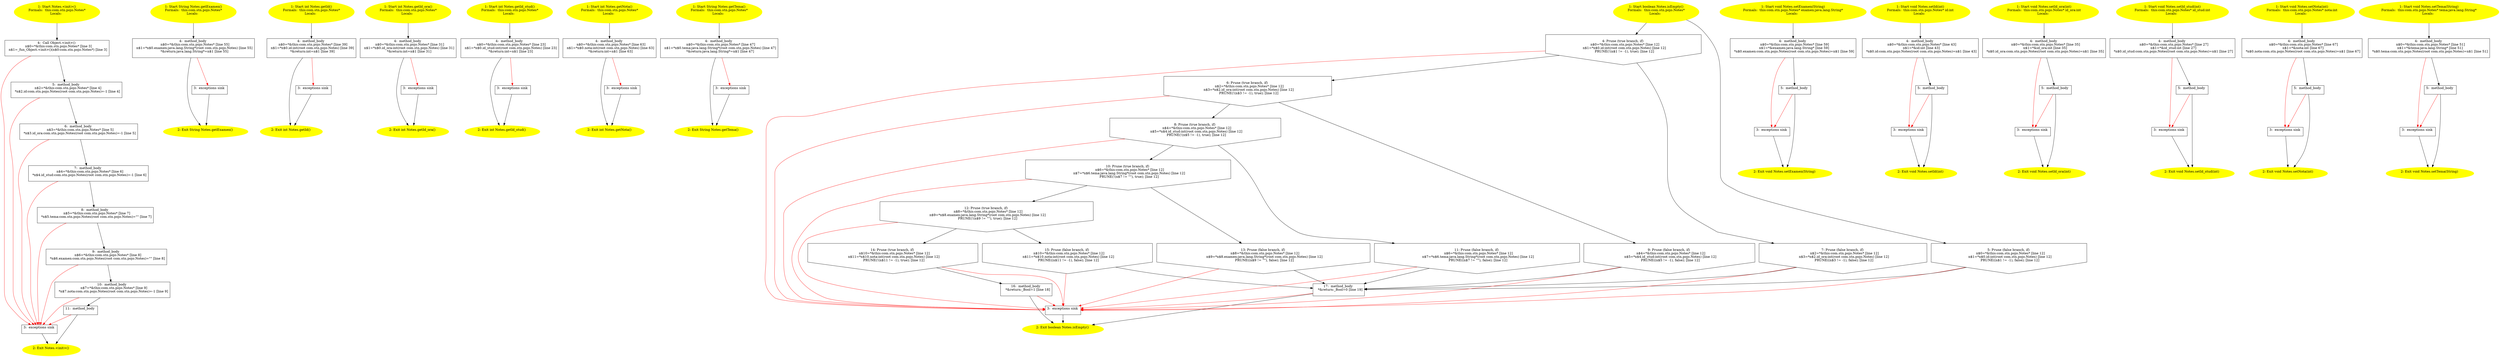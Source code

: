 /* @generated */
digraph cfg {
"com.stn.pojo.Notes.<init>().b675f2680afe6f877fe67259d27ae15a_1" [label="1: Start Notes.<init>()\nFormals:  this:com.stn.pojo.Notes*\nLocals:  \n  " color=yellow style=filled]
	

	 "com.stn.pojo.Notes.<init>().b675f2680afe6f877fe67259d27ae15a_1" -> "com.stn.pojo.Notes.<init>().b675f2680afe6f877fe67259d27ae15a_4" ;
"com.stn.pojo.Notes.<init>().b675f2680afe6f877fe67259d27ae15a_2" [label="2: Exit Notes.<init>() \n  " color=yellow style=filled]
	

"com.stn.pojo.Notes.<init>().b675f2680afe6f877fe67259d27ae15a_3" [label="3:  exceptions sink \n  " shape="box"]
	

	 "com.stn.pojo.Notes.<init>().b675f2680afe6f877fe67259d27ae15a_3" -> "com.stn.pojo.Notes.<init>().b675f2680afe6f877fe67259d27ae15a_2" ;
"com.stn.pojo.Notes.<init>().b675f2680afe6f877fe67259d27ae15a_4" [label="4:  Call Object.<init>() \n   n$0=*&this:com.stn.pojo.Notes* [line 3]\n  n$1=_fun_Object.<init>()(n$0:com.stn.pojo.Notes*) [line 3]\n " shape="box"]
	

	 "com.stn.pojo.Notes.<init>().b675f2680afe6f877fe67259d27ae15a_4" -> "com.stn.pojo.Notes.<init>().b675f2680afe6f877fe67259d27ae15a_5" ;
	 "com.stn.pojo.Notes.<init>().b675f2680afe6f877fe67259d27ae15a_4" -> "com.stn.pojo.Notes.<init>().b675f2680afe6f877fe67259d27ae15a_3" [color="red" ];
"com.stn.pojo.Notes.<init>().b675f2680afe6f877fe67259d27ae15a_5" [label="5:  method_body \n   n$2=*&this:com.stn.pojo.Notes* [line 4]\n  *n$2.id:com.stn.pojo.Notes(root com.stn.pojo.Notes)=-1 [line 4]\n " shape="box"]
	

	 "com.stn.pojo.Notes.<init>().b675f2680afe6f877fe67259d27ae15a_5" -> "com.stn.pojo.Notes.<init>().b675f2680afe6f877fe67259d27ae15a_6" ;
	 "com.stn.pojo.Notes.<init>().b675f2680afe6f877fe67259d27ae15a_5" -> "com.stn.pojo.Notes.<init>().b675f2680afe6f877fe67259d27ae15a_3" [color="red" ];
"com.stn.pojo.Notes.<init>().b675f2680afe6f877fe67259d27ae15a_6" [label="6:  method_body \n   n$3=*&this:com.stn.pojo.Notes* [line 5]\n  *n$3.id_ora:com.stn.pojo.Notes(root com.stn.pojo.Notes)=-1 [line 5]\n " shape="box"]
	

	 "com.stn.pojo.Notes.<init>().b675f2680afe6f877fe67259d27ae15a_6" -> "com.stn.pojo.Notes.<init>().b675f2680afe6f877fe67259d27ae15a_7" ;
	 "com.stn.pojo.Notes.<init>().b675f2680afe6f877fe67259d27ae15a_6" -> "com.stn.pojo.Notes.<init>().b675f2680afe6f877fe67259d27ae15a_3" [color="red" ];
"com.stn.pojo.Notes.<init>().b675f2680afe6f877fe67259d27ae15a_7" [label="7:  method_body \n   n$4=*&this:com.stn.pojo.Notes* [line 6]\n  *n$4.id_stud:com.stn.pojo.Notes(root com.stn.pojo.Notes)=-1 [line 6]\n " shape="box"]
	

	 "com.stn.pojo.Notes.<init>().b675f2680afe6f877fe67259d27ae15a_7" -> "com.stn.pojo.Notes.<init>().b675f2680afe6f877fe67259d27ae15a_8" ;
	 "com.stn.pojo.Notes.<init>().b675f2680afe6f877fe67259d27ae15a_7" -> "com.stn.pojo.Notes.<init>().b675f2680afe6f877fe67259d27ae15a_3" [color="red" ];
"com.stn.pojo.Notes.<init>().b675f2680afe6f877fe67259d27ae15a_8" [label="8:  method_body \n   n$5=*&this:com.stn.pojo.Notes* [line 7]\n  *n$5.tema:com.stn.pojo.Notes(root com.stn.pojo.Notes)=\"\" [line 7]\n " shape="box"]
	

	 "com.stn.pojo.Notes.<init>().b675f2680afe6f877fe67259d27ae15a_8" -> "com.stn.pojo.Notes.<init>().b675f2680afe6f877fe67259d27ae15a_9" ;
	 "com.stn.pojo.Notes.<init>().b675f2680afe6f877fe67259d27ae15a_8" -> "com.stn.pojo.Notes.<init>().b675f2680afe6f877fe67259d27ae15a_3" [color="red" ];
"com.stn.pojo.Notes.<init>().b675f2680afe6f877fe67259d27ae15a_9" [label="9:  method_body \n   n$6=*&this:com.stn.pojo.Notes* [line 8]\n  *n$6.examen:com.stn.pojo.Notes(root com.stn.pojo.Notes)=\"\" [line 8]\n " shape="box"]
	

	 "com.stn.pojo.Notes.<init>().b675f2680afe6f877fe67259d27ae15a_9" -> "com.stn.pojo.Notes.<init>().b675f2680afe6f877fe67259d27ae15a_10" ;
	 "com.stn.pojo.Notes.<init>().b675f2680afe6f877fe67259d27ae15a_9" -> "com.stn.pojo.Notes.<init>().b675f2680afe6f877fe67259d27ae15a_3" [color="red" ];
"com.stn.pojo.Notes.<init>().b675f2680afe6f877fe67259d27ae15a_10" [label="10:  method_body \n   n$7=*&this:com.stn.pojo.Notes* [line 9]\n  *n$7.nota:com.stn.pojo.Notes(root com.stn.pojo.Notes)=-1 [line 9]\n " shape="box"]
	

	 "com.stn.pojo.Notes.<init>().b675f2680afe6f877fe67259d27ae15a_10" -> "com.stn.pojo.Notes.<init>().b675f2680afe6f877fe67259d27ae15a_11" ;
	 "com.stn.pojo.Notes.<init>().b675f2680afe6f877fe67259d27ae15a_10" -> "com.stn.pojo.Notes.<init>().b675f2680afe6f877fe67259d27ae15a_3" [color="red" ];
"com.stn.pojo.Notes.<init>().b675f2680afe6f877fe67259d27ae15a_11" [label="11:  method_body \n  " shape="box"]
	

	 "com.stn.pojo.Notes.<init>().b675f2680afe6f877fe67259d27ae15a_11" -> "com.stn.pojo.Notes.<init>().b675f2680afe6f877fe67259d27ae15a_2" ;
	 "com.stn.pojo.Notes.<init>().b675f2680afe6f877fe67259d27ae15a_11" -> "com.stn.pojo.Notes.<init>().b675f2680afe6f877fe67259d27ae15a_3" [color="red" ];
"com.stn.pojo.Notes.getExamen():java.lang.String.5369ee0fcf4b5bc3f31a595f3deb42b7_1" [label="1: Start String Notes.getExamen()\nFormals:  this:com.stn.pojo.Notes*\nLocals:  \n  " color=yellow style=filled]
	

	 "com.stn.pojo.Notes.getExamen():java.lang.String.5369ee0fcf4b5bc3f31a595f3deb42b7_1" -> "com.stn.pojo.Notes.getExamen():java.lang.String.5369ee0fcf4b5bc3f31a595f3deb42b7_4" ;
"com.stn.pojo.Notes.getExamen():java.lang.String.5369ee0fcf4b5bc3f31a595f3deb42b7_2" [label="2: Exit String Notes.getExamen() \n  " color=yellow style=filled]
	

"com.stn.pojo.Notes.getExamen():java.lang.String.5369ee0fcf4b5bc3f31a595f3deb42b7_3" [label="3:  exceptions sink \n  " shape="box"]
	

	 "com.stn.pojo.Notes.getExamen():java.lang.String.5369ee0fcf4b5bc3f31a595f3deb42b7_3" -> "com.stn.pojo.Notes.getExamen():java.lang.String.5369ee0fcf4b5bc3f31a595f3deb42b7_2" ;
"com.stn.pojo.Notes.getExamen():java.lang.String.5369ee0fcf4b5bc3f31a595f3deb42b7_4" [label="4:  method_body \n   n$0=*&this:com.stn.pojo.Notes* [line 55]\n  n$1=*n$0.examen:java.lang.String*(root com.stn.pojo.Notes) [line 55]\n  *&return:java.lang.String*=n$1 [line 55]\n " shape="box"]
	

	 "com.stn.pojo.Notes.getExamen():java.lang.String.5369ee0fcf4b5bc3f31a595f3deb42b7_4" -> "com.stn.pojo.Notes.getExamen():java.lang.String.5369ee0fcf4b5bc3f31a595f3deb42b7_2" ;
	 "com.stn.pojo.Notes.getExamen():java.lang.String.5369ee0fcf4b5bc3f31a595f3deb42b7_4" -> "com.stn.pojo.Notes.getExamen():java.lang.String.5369ee0fcf4b5bc3f31a595f3deb42b7_3" [color="red" ];
"com.stn.pojo.Notes.getId():int.331fe139c13ffda2972b964c84aaca94_1" [label="1: Start int Notes.getId()\nFormals:  this:com.stn.pojo.Notes*\nLocals:  \n  " color=yellow style=filled]
	

	 "com.stn.pojo.Notes.getId():int.331fe139c13ffda2972b964c84aaca94_1" -> "com.stn.pojo.Notes.getId():int.331fe139c13ffda2972b964c84aaca94_4" ;
"com.stn.pojo.Notes.getId():int.331fe139c13ffda2972b964c84aaca94_2" [label="2: Exit int Notes.getId() \n  " color=yellow style=filled]
	

"com.stn.pojo.Notes.getId():int.331fe139c13ffda2972b964c84aaca94_3" [label="3:  exceptions sink \n  " shape="box"]
	

	 "com.stn.pojo.Notes.getId():int.331fe139c13ffda2972b964c84aaca94_3" -> "com.stn.pojo.Notes.getId():int.331fe139c13ffda2972b964c84aaca94_2" ;
"com.stn.pojo.Notes.getId():int.331fe139c13ffda2972b964c84aaca94_4" [label="4:  method_body \n   n$0=*&this:com.stn.pojo.Notes* [line 39]\n  n$1=*n$0.id:int(root com.stn.pojo.Notes) [line 39]\n  *&return:int=n$1 [line 39]\n " shape="box"]
	

	 "com.stn.pojo.Notes.getId():int.331fe139c13ffda2972b964c84aaca94_4" -> "com.stn.pojo.Notes.getId():int.331fe139c13ffda2972b964c84aaca94_2" ;
	 "com.stn.pojo.Notes.getId():int.331fe139c13ffda2972b964c84aaca94_4" -> "com.stn.pojo.Notes.getId():int.331fe139c13ffda2972b964c84aaca94_3" [color="red" ];
"com.stn.pojo.Notes.getId_ora():int.8cdf576a28391ec3c4354a0001a49529_1" [label="1: Start int Notes.getId_ora()\nFormals:  this:com.stn.pojo.Notes*\nLocals:  \n  " color=yellow style=filled]
	

	 "com.stn.pojo.Notes.getId_ora():int.8cdf576a28391ec3c4354a0001a49529_1" -> "com.stn.pojo.Notes.getId_ora():int.8cdf576a28391ec3c4354a0001a49529_4" ;
"com.stn.pojo.Notes.getId_ora():int.8cdf576a28391ec3c4354a0001a49529_2" [label="2: Exit int Notes.getId_ora() \n  " color=yellow style=filled]
	

"com.stn.pojo.Notes.getId_ora():int.8cdf576a28391ec3c4354a0001a49529_3" [label="3:  exceptions sink \n  " shape="box"]
	

	 "com.stn.pojo.Notes.getId_ora():int.8cdf576a28391ec3c4354a0001a49529_3" -> "com.stn.pojo.Notes.getId_ora():int.8cdf576a28391ec3c4354a0001a49529_2" ;
"com.stn.pojo.Notes.getId_ora():int.8cdf576a28391ec3c4354a0001a49529_4" [label="4:  method_body \n   n$0=*&this:com.stn.pojo.Notes* [line 31]\n  n$1=*n$0.id_ora:int(root com.stn.pojo.Notes) [line 31]\n  *&return:int=n$1 [line 31]\n " shape="box"]
	

	 "com.stn.pojo.Notes.getId_ora():int.8cdf576a28391ec3c4354a0001a49529_4" -> "com.stn.pojo.Notes.getId_ora():int.8cdf576a28391ec3c4354a0001a49529_2" ;
	 "com.stn.pojo.Notes.getId_ora():int.8cdf576a28391ec3c4354a0001a49529_4" -> "com.stn.pojo.Notes.getId_ora():int.8cdf576a28391ec3c4354a0001a49529_3" [color="red" ];
"com.stn.pojo.Notes.getId_stud():int.8a3f7ba928875f2e36d084c045d8a500_1" [label="1: Start int Notes.getId_stud()\nFormals:  this:com.stn.pojo.Notes*\nLocals:  \n  " color=yellow style=filled]
	

	 "com.stn.pojo.Notes.getId_stud():int.8a3f7ba928875f2e36d084c045d8a500_1" -> "com.stn.pojo.Notes.getId_stud():int.8a3f7ba928875f2e36d084c045d8a500_4" ;
"com.stn.pojo.Notes.getId_stud():int.8a3f7ba928875f2e36d084c045d8a500_2" [label="2: Exit int Notes.getId_stud() \n  " color=yellow style=filled]
	

"com.stn.pojo.Notes.getId_stud():int.8a3f7ba928875f2e36d084c045d8a500_3" [label="3:  exceptions sink \n  " shape="box"]
	

	 "com.stn.pojo.Notes.getId_stud():int.8a3f7ba928875f2e36d084c045d8a500_3" -> "com.stn.pojo.Notes.getId_stud():int.8a3f7ba928875f2e36d084c045d8a500_2" ;
"com.stn.pojo.Notes.getId_stud():int.8a3f7ba928875f2e36d084c045d8a500_4" [label="4:  method_body \n   n$0=*&this:com.stn.pojo.Notes* [line 23]\n  n$1=*n$0.id_stud:int(root com.stn.pojo.Notes) [line 23]\n  *&return:int=n$1 [line 23]\n " shape="box"]
	

	 "com.stn.pojo.Notes.getId_stud():int.8a3f7ba928875f2e36d084c045d8a500_4" -> "com.stn.pojo.Notes.getId_stud():int.8a3f7ba928875f2e36d084c045d8a500_2" ;
	 "com.stn.pojo.Notes.getId_stud():int.8a3f7ba928875f2e36d084c045d8a500_4" -> "com.stn.pojo.Notes.getId_stud():int.8a3f7ba928875f2e36d084c045d8a500_3" [color="red" ];
"com.stn.pojo.Notes.getNota():int.648812ffa74befaa430a004b69b8ab50_1" [label="1: Start int Notes.getNota()\nFormals:  this:com.stn.pojo.Notes*\nLocals:  \n  " color=yellow style=filled]
	

	 "com.stn.pojo.Notes.getNota():int.648812ffa74befaa430a004b69b8ab50_1" -> "com.stn.pojo.Notes.getNota():int.648812ffa74befaa430a004b69b8ab50_4" ;
"com.stn.pojo.Notes.getNota():int.648812ffa74befaa430a004b69b8ab50_2" [label="2: Exit int Notes.getNota() \n  " color=yellow style=filled]
	

"com.stn.pojo.Notes.getNota():int.648812ffa74befaa430a004b69b8ab50_3" [label="3:  exceptions sink \n  " shape="box"]
	

	 "com.stn.pojo.Notes.getNota():int.648812ffa74befaa430a004b69b8ab50_3" -> "com.stn.pojo.Notes.getNota():int.648812ffa74befaa430a004b69b8ab50_2" ;
"com.stn.pojo.Notes.getNota():int.648812ffa74befaa430a004b69b8ab50_4" [label="4:  method_body \n   n$0=*&this:com.stn.pojo.Notes* [line 63]\n  n$1=*n$0.nota:int(root com.stn.pojo.Notes) [line 63]\n  *&return:int=n$1 [line 63]\n " shape="box"]
	

	 "com.stn.pojo.Notes.getNota():int.648812ffa74befaa430a004b69b8ab50_4" -> "com.stn.pojo.Notes.getNota():int.648812ffa74befaa430a004b69b8ab50_2" ;
	 "com.stn.pojo.Notes.getNota():int.648812ffa74befaa430a004b69b8ab50_4" -> "com.stn.pojo.Notes.getNota():int.648812ffa74befaa430a004b69b8ab50_3" [color="red" ];
"com.stn.pojo.Notes.getTema():java.lang.String.3647a30f67bf4eb4c51fe7761b84f1f6_1" [label="1: Start String Notes.getTema()\nFormals:  this:com.stn.pojo.Notes*\nLocals:  \n  " color=yellow style=filled]
	

	 "com.stn.pojo.Notes.getTema():java.lang.String.3647a30f67bf4eb4c51fe7761b84f1f6_1" -> "com.stn.pojo.Notes.getTema():java.lang.String.3647a30f67bf4eb4c51fe7761b84f1f6_4" ;
"com.stn.pojo.Notes.getTema():java.lang.String.3647a30f67bf4eb4c51fe7761b84f1f6_2" [label="2: Exit String Notes.getTema() \n  " color=yellow style=filled]
	

"com.stn.pojo.Notes.getTema():java.lang.String.3647a30f67bf4eb4c51fe7761b84f1f6_3" [label="3:  exceptions sink \n  " shape="box"]
	

	 "com.stn.pojo.Notes.getTema():java.lang.String.3647a30f67bf4eb4c51fe7761b84f1f6_3" -> "com.stn.pojo.Notes.getTema():java.lang.String.3647a30f67bf4eb4c51fe7761b84f1f6_2" ;
"com.stn.pojo.Notes.getTema():java.lang.String.3647a30f67bf4eb4c51fe7761b84f1f6_4" [label="4:  method_body \n   n$0=*&this:com.stn.pojo.Notes* [line 47]\n  n$1=*n$0.tema:java.lang.String*(root com.stn.pojo.Notes) [line 47]\n  *&return:java.lang.String*=n$1 [line 47]\n " shape="box"]
	

	 "com.stn.pojo.Notes.getTema():java.lang.String.3647a30f67bf4eb4c51fe7761b84f1f6_4" -> "com.stn.pojo.Notes.getTema():java.lang.String.3647a30f67bf4eb4c51fe7761b84f1f6_2" ;
	 "com.stn.pojo.Notes.getTema():java.lang.String.3647a30f67bf4eb4c51fe7761b84f1f6_4" -> "com.stn.pojo.Notes.getTema():java.lang.String.3647a30f67bf4eb4c51fe7761b84f1f6_3" [color="red" ];
"com.stn.pojo.Notes.isEmpty():boolean.b90e4dd3dfbd2305a021b60c252a4b82_1" [label="1: Start boolean Notes.isEmpty()\nFormals:  this:com.stn.pojo.Notes*\nLocals:  \n  " color=yellow style=filled]
	

	 "com.stn.pojo.Notes.isEmpty():boolean.b90e4dd3dfbd2305a021b60c252a4b82_1" -> "com.stn.pojo.Notes.isEmpty():boolean.b90e4dd3dfbd2305a021b60c252a4b82_4" ;
	 "com.stn.pojo.Notes.isEmpty():boolean.b90e4dd3dfbd2305a021b60c252a4b82_1" -> "com.stn.pojo.Notes.isEmpty():boolean.b90e4dd3dfbd2305a021b60c252a4b82_5" ;
"com.stn.pojo.Notes.isEmpty():boolean.b90e4dd3dfbd2305a021b60c252a4b82_2" [label="2: Exit boolean Notes.isEmpty() \n  " color=yellow style=filled]
	

"com.stn.pojo.Notes.isEmpty():boolean.b90e4dd3dfbd2305a021b60c252a4b82_3" [label="3:  exceptions sink \n  " shape="box"]
	

	 "com.stn.pojo.Notes.isEmpty():boolean.b90e4dd3dfbd2305a021b60c252a4b82_3" -> "com.stn.pojo.Notes.isEmpty():boolean.b90e4dd3dfbd2305a021b60c252a4b82_2" ;
"com.stn.pojo.Notes.isEmpty():boolean.b90e4dd3dfbd2305a021b60c252a4b82_4" [label="4: Prune (true branch, if) \n   n$0=*&this:com.stn.pojo.Notes* [line 12]\n  n$1=*n$0.id:int(root com.stn.pojo.Notes) [line 12]\n  PRUNE(!(n$1 != -1), true); [line 12]\n " shape="invhouse"]
	

	 "com.stn.pojo.Notes.isEmpty():boolean.b90e4dd3dfbd2305a021b60c252a4b82_4" -> "com.stn.pojo.Notes.isEmpty():boolean.b90e4dd3dfbd2305a021b60c252a4b82_6" ;
	 "com.stn.pojo.Notes.isEmpty():boolean.b90e4dd3dfbd2305a021b60c252a4b82_4" -> "com.stn.pojo.Notes.isEmpty():boolean.b90e4dd3dfbd2305a021b60c252a4b82_7" ;
	 "com.stn.pojo.Notes.isEmpty():boolean.b90e4dd3dfbd2305a021b60c252a4b82_4" -> "com.stn.pojo.Notes.isEmpty():boolean.b90e4dd3dfbd2305a021b60c252a4b82_3" [color="red" ];
"com.stn.pojo.Notes.isEmpty():boolean.b90e4dd3dfbd2305a021b60c252a4b82_5" [label="5: Prune (false branch, if) \n   n$0=*&this:com.stn.pojo.Notes* [line 12]\n  n$1=*n$0.id:int(root com.stn.pojo.Notes) [line 12]\n  PRUNE((n$1 != -1), false); [line 12]\n " shape="invhouse"]
	

	 "com.stn.pojo.Notes.isEmpty():boolean.b90e4dd3dfbd2305a021b60c252a4b82_5" -> "com.stn.pojo.Notes.isEmpty():boolean.b90e4dd3dfbd2305a021b60c252a4b82_17" ;
	 "com.stn.pojo.Notes.isEmpty():boolean.b90e4dd3dfbd2305a021b60c252a4b82_5" -> "com.stn.pojo.Notes.isEmpty():boolean.b90e4dd3dfbd2305a021b60c252a4b82_3" [color="red" ];
"com.stn.pojo.Notes.isEmpty():boolean.b90e4dd3dfbd2305a021b60c252a4b82_6" [label="6: Prune (true branch, if) \n   n$2=*&this:com.stn.pojo.Notes* [line 12]\n  n$3=*n$2.id_ora:int(root com.stn.pojo.Notes) [line 12]\n  PRUNE(!(n$3 != -1), true); [line 12]\n " shape="invhouse"]
	

	 "com.stn.pojo.Notes.isEmpty():boolean.b90e4dd3dfbd2305a021b60c252a4b82_6" -> "com.stn.pojo.Notes.isEmpty():boolean.b90e4dd3dfbd2305a021b60c252a4b82_8" ;
	 "com.stn.pojo.Notes.isEmpty():boolean.b90e4dd3dfbd2305a021b60c252a4b82_6" -> "com.stn.pojo.Notes.isEmpty():boolean.b90e4dd3dfbd2305a021b60c252a4b82_9" ;
	 "com.stn.pojo.Notes.isEmpty():boolean.b90e4dd3dfbd2305a021b60c252a4b82_6" -> "com.stn.pojo.Notes.isEmpty():boolean.b90e4dd3dfbd2305a021b60c252a4b82_3" [color="red" ];
"com.stn.pojo.Notes.isEmpty():boolean.b90e4dd3dfbd2305a021b60c252a4b82_7" [label="7: Prune (false branch, if) \n   n$2=*&this:com.stn.pojo.Notes* [line 12]\n  n$3=*n$2.id_ora:int(root com.stn.pojo.Notes) [line 12]\n  PRUNE((n$3 != -1), false); [line 12]\n " shape="invhouse"]
	

	 "com.stn.pojo.Notes.isEmpty():boolean.b90e4dd3dfbd2305a021b60c252a4b82_7" -> "com.stn.pojo.Notes.isEmpty():boolean.b90e4dd3dfbd2305a021b60c252a4b82_17" ;
	 "com.stn.pojo.Notes.isEmpty():boolean.b90e4dd3dfbd2305a021b60c252a4b82_7" -> "com.stn.pojo.Notes.isEmpty():boolean.b90e4dd3dfbd2305a021b60c252a4b82_3" [color="red" ];
"com.stn.pojo.Notes.isEmpty():boolean.b90e4dd3dfbd2305a021b60c252a4b82_8" [label="8: Prune (true branch, if) \n   n$4=*&this:com.stn.pojo.Notes* [line 12]\n  n$5=*n$4.id_stud:int(root com.stn.pojo.Notes) [line 12]\n  PRUNE(!(n$5 != -1), true); [line 12]\n " shape="invhouse"]
	

	 "com.stn.pojo.Notes.isEmpty():boolean.b90e4dd3dfbd2305a021b60c252a4b82_8" -> "com.stn.pojo.Notes.isEmpty():boolean.b90e4dd3dfbd2305a021b60c252a4b82_10" ;
	 "com.stn.pojo.Notes.isEmpty():boolean.b90e4dd3dfbd2305a021b60c252a4b82_8" -> "com.stn.pojo.Notes.isEmpty():boolean.b90e4dd3dfbd2305a021b60c252a4b82_11" ;
	 "com.stn.pojo.Notes.isEmpty():boolean.b90e4dd3dfbd2305a021b60c252a4b82_8" -> "com.stn.pojo.Notes.isEmpty():boolean.b90e4dd3dfbd2305a021b60c252a4b82_3" [color="red" ];
"com.stn.pojo.Notes.isEmpty():boolean.b90e4dd3dfbd2305a021b60c252a4b82_9" [label="9: Prune (false branch, if) \n   n$4=*&this:com.stn.pojo.Notes* [line 12]\n  n$5=*n$4.id_stud:int(root com.stn.pojo.Notes) [line 12]\n  PRUNE((n$5 != -1), false); [line 12]\n " shape="invhouse"]
	

	 "com.stn.pojo.Notes.isEmpty():boolean.b90e4dd3dfbd2305a021b60c252a4b82_9" -> "com.stn.pojo.Notes.isEmpty():boolean.b90e4dd3dfbd2305a021b60c252a4b82_17" ;
	 "com.stn.pojo.Notes.isEmpty():boolean.b90e4dd3dfbd2305a021b60c252a4b82_9" -> "com.stn.pojo.Notes.isEmpty():boolean.b90e4dd3dfbd2305a021b60c252a4b82_3" [color="red" ];
"com.stn.pojo.Notes.isEmpty():boolean.b90e4dd3dfbd2305a021b60c252a4b82_10" [label="10: Prune (true branch, if) \n   n$6=*&this:com.stn.pojo.Notes* [line 12]\n  n$7=*n$6.tema:java.lang.String*(root com.stn.pojo.Notes) [line 12]\n  PRUNE(!(n$7 != \"\"), true); [line 12]\n " shape="invhouse"]
	

	 "com.stn.pojo.Notes.isEmpty():boolean.b90e4dd3dfbd2305a021b60c252a4b82_10" -> "com.stn.pojo.Notes.isEmpty():boolean.b90e4dd3dfbd2305a021b60c252a4b82_12" ;
	 "com.stn.pojo.Notes.isEmpty():boolean.b90e4dd3dfbd2305a021b60c252a4b82_10" -> "com.stn.pojo.Notes.isEmpty():boolean.b90e4dd3dfbd2305a021b60c252a4b82_13" ;
	 "com.stn.pojo.Notes.isEmpty():boolean.b90e4dd3dfbd2305a021b60c252a4b82_10" -> "com.stn.pojo.Notes.isEmpty():boolean.b90e4dd3dfbd2305a021b60c252a4b82_3" [color="red" ];
"com.stn.pojo.Notes.isEmpty():boolean.b90e4dd3dfbd2305a021b60c252a4b82_11" [label="11: Prune (false branch, if) \n   n$6=*&this:com.stn.pojo.Notes* [line 12]\n  n$7=*n$6.tema:java.lang.String*(root com.stn.pojo.Notes) [line 12]\n  PRUNE((n$7 != \"\"), false); [line 12]\n " shape="invhouse"]
	

	 "com.stn.pojo.Notes.isEmpty():boolean.b90e4dd3dfbd2305a021b60c252a4b82_11" -> "com.stn.pojo.Notes.isEmpty():boolean.b90e4dd3dfbd2305a021b60c252a4b82_17" ;
	 "com.stn.pojo.Notes.isEmpty():boolean.b90e4dd3dfbd2305a021b60c252a4b82_11" -> "com.stn.pojo.Notes.isEmpty():boolean.b90e4dd3dfbd2305a021b60c252a4b82_3" [color="red" ];
"com.stn.pojo.Notes.isEmpty():boolean.b90e4dd3dfbd2305a021b60c252a4b82_12" [label="12: Prune (true branch, if) \n   n$8=*&this:com.stn.pojo.Notes* [line 12]\n  n$9=*n$8.examen:java.lang.String*(root com.stn.pojo.Notes) [line 12]\n  PRUNE(!(n$9 != \"\"), true); [line 12]\n " shape="invhouse"]
	

	 "com.stn.pojo.Notes.isEmpty():boolean.b90e4dd3dfbd2305a021b60c252a4b82_12" -> "com.stn.pojo.Notes.isEmpty():boolean.b90e4dd3dfbd2305a021b60c252a4b82_14" ;
	 "com.stn.pojo.Notes.isEmpty():boolean.b90e4dd3dfbd2305a021b60c252a4b82_12" -> "com.stn.pojo.Notes.isEmpty():boolean.b90e4dd3dfbd2305a021b60c252a4b82_15" ;
	 "com.stn.pojo.Notes.isEmpty():boolean.b90e4dd3dfbd2305a021b60c252a4b82_12" -> "com.stn.pojo.Notes.isEmpty():boolean.b90e4dd3dfbd2305a021b60c252a4b82_3" [color="red" ];
"com.stn.pojo.Notes.isEmpty():boolean.b90e4dd3dfbd2305a021b60c252a4b82_13" [label="13: Prune (false branch, if) \n   n$8=*&this:com.stn.pojo.Notes* [line 12]\n  n$9=*n$8.examen:java.lang.String*(root com.stn.pojo.Notes) [line 12]\n  PRUNE((n$9 != \"\"), false); [line 12]\n " shape="invhouse"]
	

	 "com.stn.pojo.Notes.isEmpty():boolean.b90e4dd3dfbd2305a021b60c252a4b82_13" -> "com.stn.pojo.Notes.isEmpty():boolean.b90e4dd3dfbd2305a021b60c252a4b82_17" ;
	 "com.stn.pojo.Notes.isEmpty():boolean.b90e4dd3dfbd2305a021b60c252a4b82_13" -> "com.stn.pojo.Notes.isEmpty():boolean.b90e4dd3dfbd2305a021b60c252a4b82_3" [color="red" ];
"com.stn.pojo.Notes.isEmpty():boolean.b90e4dd3dfbd2305a021b60c252a4b82_14" [label="14: Prune (true branch, if) \n   n$10=*&this:com.stn.pojo.Notes* [line 12]\n  n$11=*n$10.nota:int(root com.stn.pojo.Notes) [line 12]\n  PRUNE(!(n$11 != -1), true); [line 12]\n " shape="invhouse"]
	

	 "com.stn.pojo.Notes.isEmpty():boolean.b90e4dd3dfbd2305a021b60c252a4b82_14" -> "com.stn.pojo.Notes.isEmpty():boolean.b90e4dd3dfbd2305a021b60c252a4b82_16" ;
	 "com.stn.pojo.Notes.isEmpty():boolean.b90e4dd3dfbd2305a021b60c252a4b82_14" -> "com.stn.pojo.Notes.isEmpty():boolean.b90e4dd3dfbd2305a021b60c252a4b82_3" [color="red" ];
"com.stn.pojo.Notes.isEmpty():boolean.b90e4dd3dfbd2305a021b60c252a4b82_15" [label="15: Prune (false branch, if) \n   n$10=*&this:com.stn.pojo.Notes* [line 12]\n  n$11=*n$10.nota:int(root com.stn.pojo.Notes) [line 12]\n  PRUNE((n$11 != -1), false); [line 12]\n " shape="invhouse"]
	

	 "com.stn.pojo.Notes.isEmpty():boolean.b90e4dd3dfbd2305a021b60c252a4b82_15" -> "com.stn.pojo.Notes.isEmpty():boolean.b90e4dd3dfbd2305a021b60c252a4b82_17" ;
	 "com.stn.pojo.Notes.isEmpty():boolean.b90e4dd3dfbd2305a021b60c252a4b82_15" -> "com.stn.pojo.Notes.isEmpty():boolean.b90e4dd3dfbd2305a021b60c252a4b82_3" [color="red" ];
"com.stn.pojo.Notes.isEmpty():boolean.b90e4dd3dfbd2305a021b60c252a4b82_16" [label="16:  method_body \n   *&return:_Bool=1 [line 18]\n " shape="box"]
	

	 "com.stn.pojo.Notes.isEmpty():boolean.b90e4dd3dfbd2305a021b60c252a4b82_16" -> "com.stn.pojo.Notes.isEmpty():boolean.b90e4dd3dfbd2305a021b60c252a4b82_2" ;
	 "com.stn.pojo.Notes.isEmpty():boolean.b90e4dd3dfbd2305a021b60c252a4b82_16" -> "com.stn.pojo.Notes.isEmpty():boolean.b90e4dd3dfbd2305a021b60c252a4b82_3" [color="red" ];
"com.stn.pojo.Notes.isEmpty():boolean.b90e4dd3dfbd2305a021b60c252a4b82_17" [label="17:  method_body \n   *&return:_Bool=0 [line 19]\n " shape="box"]
	

	 "com.stn.pojo.Notes.isEmpty():boolean.b90e4dd3dfbd2305a021b60c252a4b82_17" -> "com.stn.pojo.Notes.isEmpty():boolean.b90e4dd3dfbd2305a021b60c252a4b82_2" ;
	 "com.stn.pojo.Notes.isEmpty():boolean.b90e4dd3dfbd2305a021b60c252a4b82_17" -> "com.stn.pojo.Notes.isEmpty():boolean.b90e4dd3dfbd2305a021b60c252a4b82_3" [color="red" ];
"com.stn.pojo.Notes.setExamen(java.lang.String):void.ce6b748543ba6d4a9f408916925c797d_1" [label="1: Start void Notes.setExamen(String)\nFormals:  this:com.stn.pojo.Notes* examen:java.lang.String*\nLocals:  \n  " color=yellow style=filled]
	

	 "com.stn.pojo.Notes.setExamen(java.lang.String):void.ce6b748543ba6d4a9f408916925c797d_1" -> "com.stn.pojo.Notes.setExamen(java.lang.String):void.ce6b748543ba6d4a9f408916925c797d_4" ;
"com.stn.pojo.Notes.setExamen(java.lang.String):void.ce6b748543ba6d4a9f408916925c797d_2" [label="2: Exit void Notes.setExamen(String) \n  " color=yellow style=filled]
	

"com.stn.pojo.Notes.setExamen(java.lang.String):void.ce6b748543ba6d4a9f408916925c797d_3" [label="3:  exceptions sink \n  " shape="box"]
	

	 "com.stn.pojo.Notes.setExamen(java.lang.String):void.ce6b748543ba6d4a9f408916925c797d_3" -> "com.stn.pojo.Notes.setExamen(java.lang.String):void.ce6b748543ba6d4a9f408916925c797d_2" ;
"com.stn.pojo.Notes.setExamen(java.lang.String):void.ce6b748543ba6d4a9f408916925c797d_4" [label="4:  method_body \n   n$0=*&this:com.stn.pojo.Notes* [line 59]\n  n$1=*&examen:java.lang.String* [line 59]\n  *n$0.examen:com.stn.pojo.Notes(root com.stn.pojo.Notes)=n$1 [line 59]\n " shape="box"]
	

	 "com.stn.pojo.Notes.setExamen(java.lang.String):void.ce6b748543ba6d4a9f408916925c797d_4" -> "com.stn.pojo.Notes.setExamen(java.lang.String):void.ce6b748543ba6d4a9f408916925c797d_5" ;
	 "com.stn.pojo.Notes.setExamen(java.lang.String):void.ce6b748543ba6d4a9f408916925c797d_4" -> "com.stn.pojo.Notes.setExamen(java.lang.String):void.ce6b748543ba6d4a9f408916925c797d_3" [color="red" ];
"com.stn.pojo.Notes.setExamen(java.lang.String):void.ce6b748543ba6d4a9f408916925c797d_5" [label="5:  method_body \n  " shape="box"]
	

	 "com.stn.pojo.Notes.setExamen(java.lang.String):void.ce6b748543ba6d4a9f408916925c797d_5" -> "com.stn.pojo.Notes.setExamen(java.lang.String):void.ce6b748543ba6d4a9f408916925c797d_2" ;
	 "com.stn.pojo.Notes.setExamen(java.lang.String):void.ce6b748543ba6d4a9f408916925c797d_5" -> "com.stn.pojo.Notes.setExamen(java.lang.String):void.ce6b748543ba6d4a9f408916925c797d_3" [color="red" ];
"com.stn.pojo.Notes.setId(int):void.2caa02648b30672d4ee0fab043a064c4_1" [label="1: Start void Notes.setId(int)\nFormals:  this:com.stn.pojo.Notes* id:int\nLocals:  \n  " color=yellow style=filled]
	

	 "com.stn.pojo.Notes.setId(int):void.2caa02648b30672d4ee0fab043a064c4_1" -> "com.stn.pojo.Notes.setId(int):void.2caa02648b30672d4ee0fab043a064c4_4" ;
"com.stn.pojo.Notes.setId(int):void.2caa02648b30672d4ee0fab043a064c4_2" [label="2: Exit void Notes.setId(int) \n  " color=yellow style=filled]
	

"com.stn.pojo.Notes.setId(int):void.2caa02648b30672d4ee0fab043a064c4_3" [label="3:  exceptions sink \n  " shape="box"]
	

	 "com.stn.pojo.Notes.setId(int):void.2caa02648b30672d4ee0fab043a064c4_3" -> "com.stn.pojo.Notes.setId(int):void.2caa02648b30672d4ee0fab043a064c4_2" ;
"com.stn.pojo.Notes.setId(int):void.2caa02648b30672d4ee0fab043a064c4_4" [label="4:  method_body \n   n$0=*&this:com.stn.pojo.Notes* [line 43]\n  n$1=*&id:int [line 43]\n  *n$0.id:com.stn.pojo.Notes(root com.stn.pojo.Notes)=n$1 [line 43]\n " shape="box"]
	

	 "com.stn.pojo.Notes.setId(int):void.2caa02648b30672d4ee0fab043a064c4_4" -> "com.stn.pojo.Notes.setId(int):void.2caa02648b30672d4ee0fab043a064c4_5" ;
	 "com.stn.pojo.Notes.setId(int):void.2caa02648b30672d4ee0fab043a064c4_4" -> "com.stn.pojo.Notes.setId(int):void.2caa02648b30672d4ee0fab043a064c4_3" [color="red" ];
"com.stn.pojo.Notes.setId(int):void.2caa02648b30672d4ee0fab043a064c4_5" [label="5:  method_body \n  " shape="box"]
	

	 "com.stn.pojo.Notes.setId(int):void.2caa02648b30672d4ee0fab043a064c4_5" -> "com.stn.pojo.Notes.setId(int):void.2caa02648b30672d4ee0fab043a064c4_2" ;
	 "com.stn.pojo.Notes.setId(int):void.2caa02648b30672d4ee0fab043a064c4_5" -> "com.stn.pojo.Notes.setId(int):void.2caa02648b30672d4ee0fab043a064c4_3" [color="red" ];
"com.stn.pojo.Notes.setId_ora(int):void.e4ae7e6380d36faeff7a6ae0ed3b366d_1" [label="1: Start void Notes.setId_ora(int)\nFormals:  this:com.stn.pojo.Notes* id_ora:int\nLocals:  \n  " color=yellow style=filled]
	

	 "com.stn.pojo.Notes.setId_ora(int):void.e4ae7e6380d36faeff7a6ae0ed3b366d_1" -> "com.stn.pojo.Notes.setId_ora(int):void.e4ae7e6380d36faeff7a6ae0ed3b366d_4" ;
"com.stn.pojo.Notes.setId_ora(int):void.e4ae7e6380d36faeff7a6ae0ed3b366d_2" [label="2: Exit void Notes.setId_ora(int) \n  " color=yellow style=filled]
	

"com.stn.pojo.Notes.setId_ora(int):void.e4ae7e6380d36faeff7a6ae0ed3b366d_3" [label="3:  exceptions sink \n  " shape="box"]
	

	 "com.stn.pojo.Notes.setId_ora(int):void.e4ae7e6380d36faeff7a6ae0ed3b366d_3" -> "com.stn.pojo.Notes.setId_ora(int):void.e4ae7e6380d36faeff7a6ae0ed3b366d_2" ;
"com.stn.pojo.Notes.setId_ora(int):void.e4ae7e6380d36faeff7a6ae0ed3b366d_4" [label="4:  method_body \n   n$0=*&this:com.stn.pojo.Notes* [line 35]\n  n$1=*&id_ora:int [line 35]\n  *n$0.id_ora:com.stn.pojo.Notes(root com.stn.pojo.Notes)=n$1 [line 35]\n " shape="box"]
	

	 "com.stn.pojo.Notes.setId_ora(int):void.e4ae7e6380d36faeff7a6ae0ed3b366d_4" -> "com.stn.pojo.Notes.setId_ora(int):void.e4ae7e6380d36faeff7a6ae0ed3b366d_5" ;
	 "com.stn.pojo.Notes.setId_ora(int):void.e4ae7e6380d36faeff7a6ae0ed3b366d_4" -> "com.stn.pojo.Notes.setId_ora(int):void.e4ae7e6380d36faeff7a6ae0ed3b366d_3" [color="red" ];
"com.stn.pojo.Notes.setId_ora(int):void.e4ae7e6380d36faeff7a6ae0ed3b366d_5" [label="5:  method_body \n  " shape="box"]
	

	 "com.stn.pojo.Notes.setId_ora(int):void.e4ae7e6380d36faeff7a6ae0ed3b366d_5" -> "com.stn.pojo.Notes.setId_ora(int):void.e4ae7e6380d36faeff7a6ae0ed3b366d_2" ;
	 "com.stn.pojo.Notes.setId_ora(int):void.e4ae7e6380d36faeff7a6ae0ed3b366d_5" -> "com.stn.pojo.Notes.setId_ora(int):void.e4ae7e6380d36faeff7a6ae0ed3b366d_3" [color="red" ];
"com.stn.pojo.Notes.setId_stud(int):void.1b1020e1e8ed7c8fefea68704f490063_1" [label="1: Start void Notes.setId_stud(int)\nFormals:  this:com.stn.pojo.Notes* id_stud:int\nLocals:  \n  " color=yellow style=filled]
	

	 "com.stn.pojo.Notes.setId_stud(int):void.1b1020e1e8ed7c8fefea68704f490063_1" -> "com.stn.pojo.Notes.setId_stud(int):void.1b1020e1e8ed7c8fefea68704f490063_4" ;
"com.stn.pojo.Notes.setId_stud(int):void.1b1020e1e8ed7c8fefea68704f490063_2" [label="2: Exit void Notes.setId_stud(int) \n  " color=yellow style=filled]
	

"com.stn.pojo.Notes.setId_stud(int):void.1b1020e1e8ed7c8fefea68704f490063_3" [label="3:  exceptions sink \n  " shape="box"]
	

	 "com.stn.pojo.Notes.setId_stud(int):void.1b1020e1e8ed7c8fefea68704f490063_3" -> "com.stn.pojo.Notes.setId_stud(int):void.1b1020e1e8ed7c8fefea68704f490063_2" ;
"com.stn.pojo.Notes.setId_stud(int):void.1b1020e1e8ed7c8fefea68704f490063_4" [label="4:  method_body \n   n$0=*&this:com.stn.pojo.Notes* [line 27]\n  n$1=*&id_stud:int [line 27]\n  *n$0.id_stud:com.stn.pojo.Notes(root com.stn.pojo.Notes)=n$1 [line 27]\n " shape="box"]
	

	 "com.stn.pojo.Notes.setId_stud(int):void.1b1020e1e8ed7c8fefea68704f490063_4" -> "com.stn.pojo.Notes.setId_stud(int):void.1b1020e1e8ed7c8fefea68704f490063_5" ;
	 "com.stn.pojo.Notes.setId_stud(int):void.1b1020e1e8ed7c8fefea68704f490063_4" -> "com.stn.pojo.Notes.setId_stud(int):void.1b1020e1e8ed7c8fefea68704f490063_3" [color="red" ];
"com.stn.pojo.Notes.setId_stud(int):void.1b1020e1e8ed7c8fefea68704f490063_5" [label="5:  method_body \n  " shape="box"]
	

	 "com.stn.pojo.Notes.setId_stud(int):void.1b1020e1e8ed7c8fefea68704f490063_5" -> "com.stn.pojo.Notes.setId_stud(int):void.1b1020e1e8ed7c8fefea68704f490063_2" ;
	 "com.stn.pojo.Notes.setId_stud(int):void.1b1020e1e8ed7c8fefea68704f490063_5" -> "com.stn.pojo.Notes.setId_stud(int):void.1b1020e1e8ed7c8fefea68704f490063_3" [color="red" ];
"com.stn.pojo.Notes.setNota(int):void.8d56f3efc3aa15ad66e1bcc2db3e4553_1" [label="1: Start void Notes.setNota(int)\nFormals:  this:com.stn.pojo.Notes* nota:int\nLocals:  \n  " color=yellow style=filled]
	

	 "com.stn.pojo.Notes.setNota(int):void.8d56f3efc3aa15ad66e1bcc2db3e4553_1" -> "com.stn.pojo.Notes.setNota(int):void.8d56f3efc3aa15ad66e1bcc2db3e4553_4" ;
"com.stn.pojo.Notes.setNota(int):void.8d56f3efc3aa15ad66e1bcc2db3e4553_2" [label="2: Exit void Notes.setNota(int) \n  " color=yellow style=filled]
	

"com.stn.pojo.Notes.setNota(int):void.8d56f3efc3aa15ad66e1bcc2db3e4553_3" [label="3:  exceptions sink \n  " shape="box"]
	

	 "com.stn.pojo.Notes.setNota(int):void.8d56f3efc3aa15ad66e1bcc2db3e4553_3" -> "com.stn.pojo.Notes.setNota(int):void.8d56f3efc3aa15ad66e1bcc2db3e4553_2" ;
"com.stn.pojo.Notes.setNota(int):void.8d56f3efc3aa15ad66e1bcc2db3e4553_4" [label="4:  method_body \n   n$0=*&this:com.stn.pojo.Notes* [line 67]\n  n$1=*&nota:int [line 67]\n  *n$0.nota:com.stn.pojo.Notes(root com.stn.pojo.Notes)=n$1 [line 67]\n " shape="box"]
	

	 "com.stn.pojo.Notes.setNota(int):void.8d56f3efc3aa15ad66e1bcc2db3e4553_4" -> "com.stn.pojo.Notes.setNota(int):void.8d56f3efc3aa15ad66e1bcc2db3e4553_5" ;
	 "com.stn.pojo.Notes.setNota(int):void.8d56f3efc3aa15ad66e1bcc2db3e4553_4" -> "com.stn.pojo.Notes.setNota(int):void.8d56f3efc3aa15ad66e1bcc2db3e4553_3" [color="red" ];
"com.stn.pojo.Notes.setNota(int):void.8d56f3efc3aa15ad66e1bcc2db3e4553_5" [label="5:  method_body \n  " shape="box"]
	

	 "com.stn.pojo.Notes.setNota(int):void.8d56f3efc3aa15ad66e1bcc2db3e4553_5" -> "com.stn.pojo.Notes.setNota(int):void.8d56f3efc3aa15ad66e1bcc2db3e4553_2" ;
	 "com.stn.pojo.Notes.setNota(int):void.8d56f3efc3aa15ad66e1bcc2db3e4553_5" -> "com.stn.pojo.Notes.setNota(int):void.8d56f3efc3aa15ad66e1bcc2db3e4553_3" [color="red" ];
"com.stn.pojo.Notes.setTema(java.lang.String):void.7df20e15c2f72da655c68a789314811d_1" [label="1: Start void Notes.setTema(String)\nFormals:  this:com.stn.pojo.Notes* tema:java.lang.String*\nLocals:  \n  " color=yellow style=filled]
	

	 "com.stn.pojo.Notes.setTema(java.lang.String):void.7df20e15c2f72da655c68a789314811d_1" -> "com.stn.pojo.Notes.setTema(java.lang.String):void.7df20e15c2f72da655c68a789314811d_4" ;
"com.stn.pojo.Notes.setTema(java.lang.String):void.7df20e15c2f72da655c68a789314811d_2" [label="2: Exit void Notes.setTema(String) \n  " color=yellow style=filled]
	

"com.stn.pojo.Notes.setTema(java.lang.String):void.7df20e15c2f72da655c68a789314811d_3" [label="3:  exceptions sink \n  " shape="box"]
	

	 "com.stn.pojo.Notes.setTema(java.lang.String):void.7df20e15c2f72da655c68a789314811d_3" -> "com.stn.pojo.Notes.setTema(java.lang.String):void.7df20e15c2f72da655c68a789314811d_2" ;
"com.stn.pojo.Notes.setTema(java.lang.String):void.7df20e15c2f72da655c68a789314811d_4" [label="4:  method_body \n   n$0=*&this:com.stn.pojo.Notes* [line 51]\n  n$1=*&tema:java.lang.String* [line 51]\n  *n$0.tema:com.stn.pojo.Notes(root com.stn.pojo.Notes)=n$1 [line 51]\n " shape="box"]
	

	 "com.stn.pojo.Notes.setTema(java.lang.String):void.7df20e15c2f72da655c68a789314811d_4" -> "com.stn.pojo.Notes.setTema(java.lang.String):void.7df20e15c2f72da655c68a789314811d_5" ;
	 "com.stn.pojo.Notes.setTema(java.lang.String):void.7df20e15c2f72da655c68a789314811d_4" -> "com.stn.pojo.Notes.setTema(java.lang.String):void.7df20e15c2f72da655c68a789314811d_3" [color="red" ];
"com.stn.pojo.Notes.setTema(java.lang.String):void.7df20e15c2f72da655c68a789314811d_5" [label="5:  method_body \n  " shape="box"]
	

	 "com.stn.pojo.Notes.setTema(java.lang.String):void.7df20e15c2f72da655c68a789314811d_5" -> "com.stn.pojo.Notes.setTema(java.lang.String):void.7df20e15c2f72da655c68a789314811d_2" ;
	 "com.stn.pojo.Notes.setTema(java.lang.String):void.7df20e15c2f72da655c68a789314811d_5" -> "com.stn.pojo.Notes.setTema(java.lang.String):void.7df20e15c2f72da655c68a789314811d_3" [color="red" ];
}

